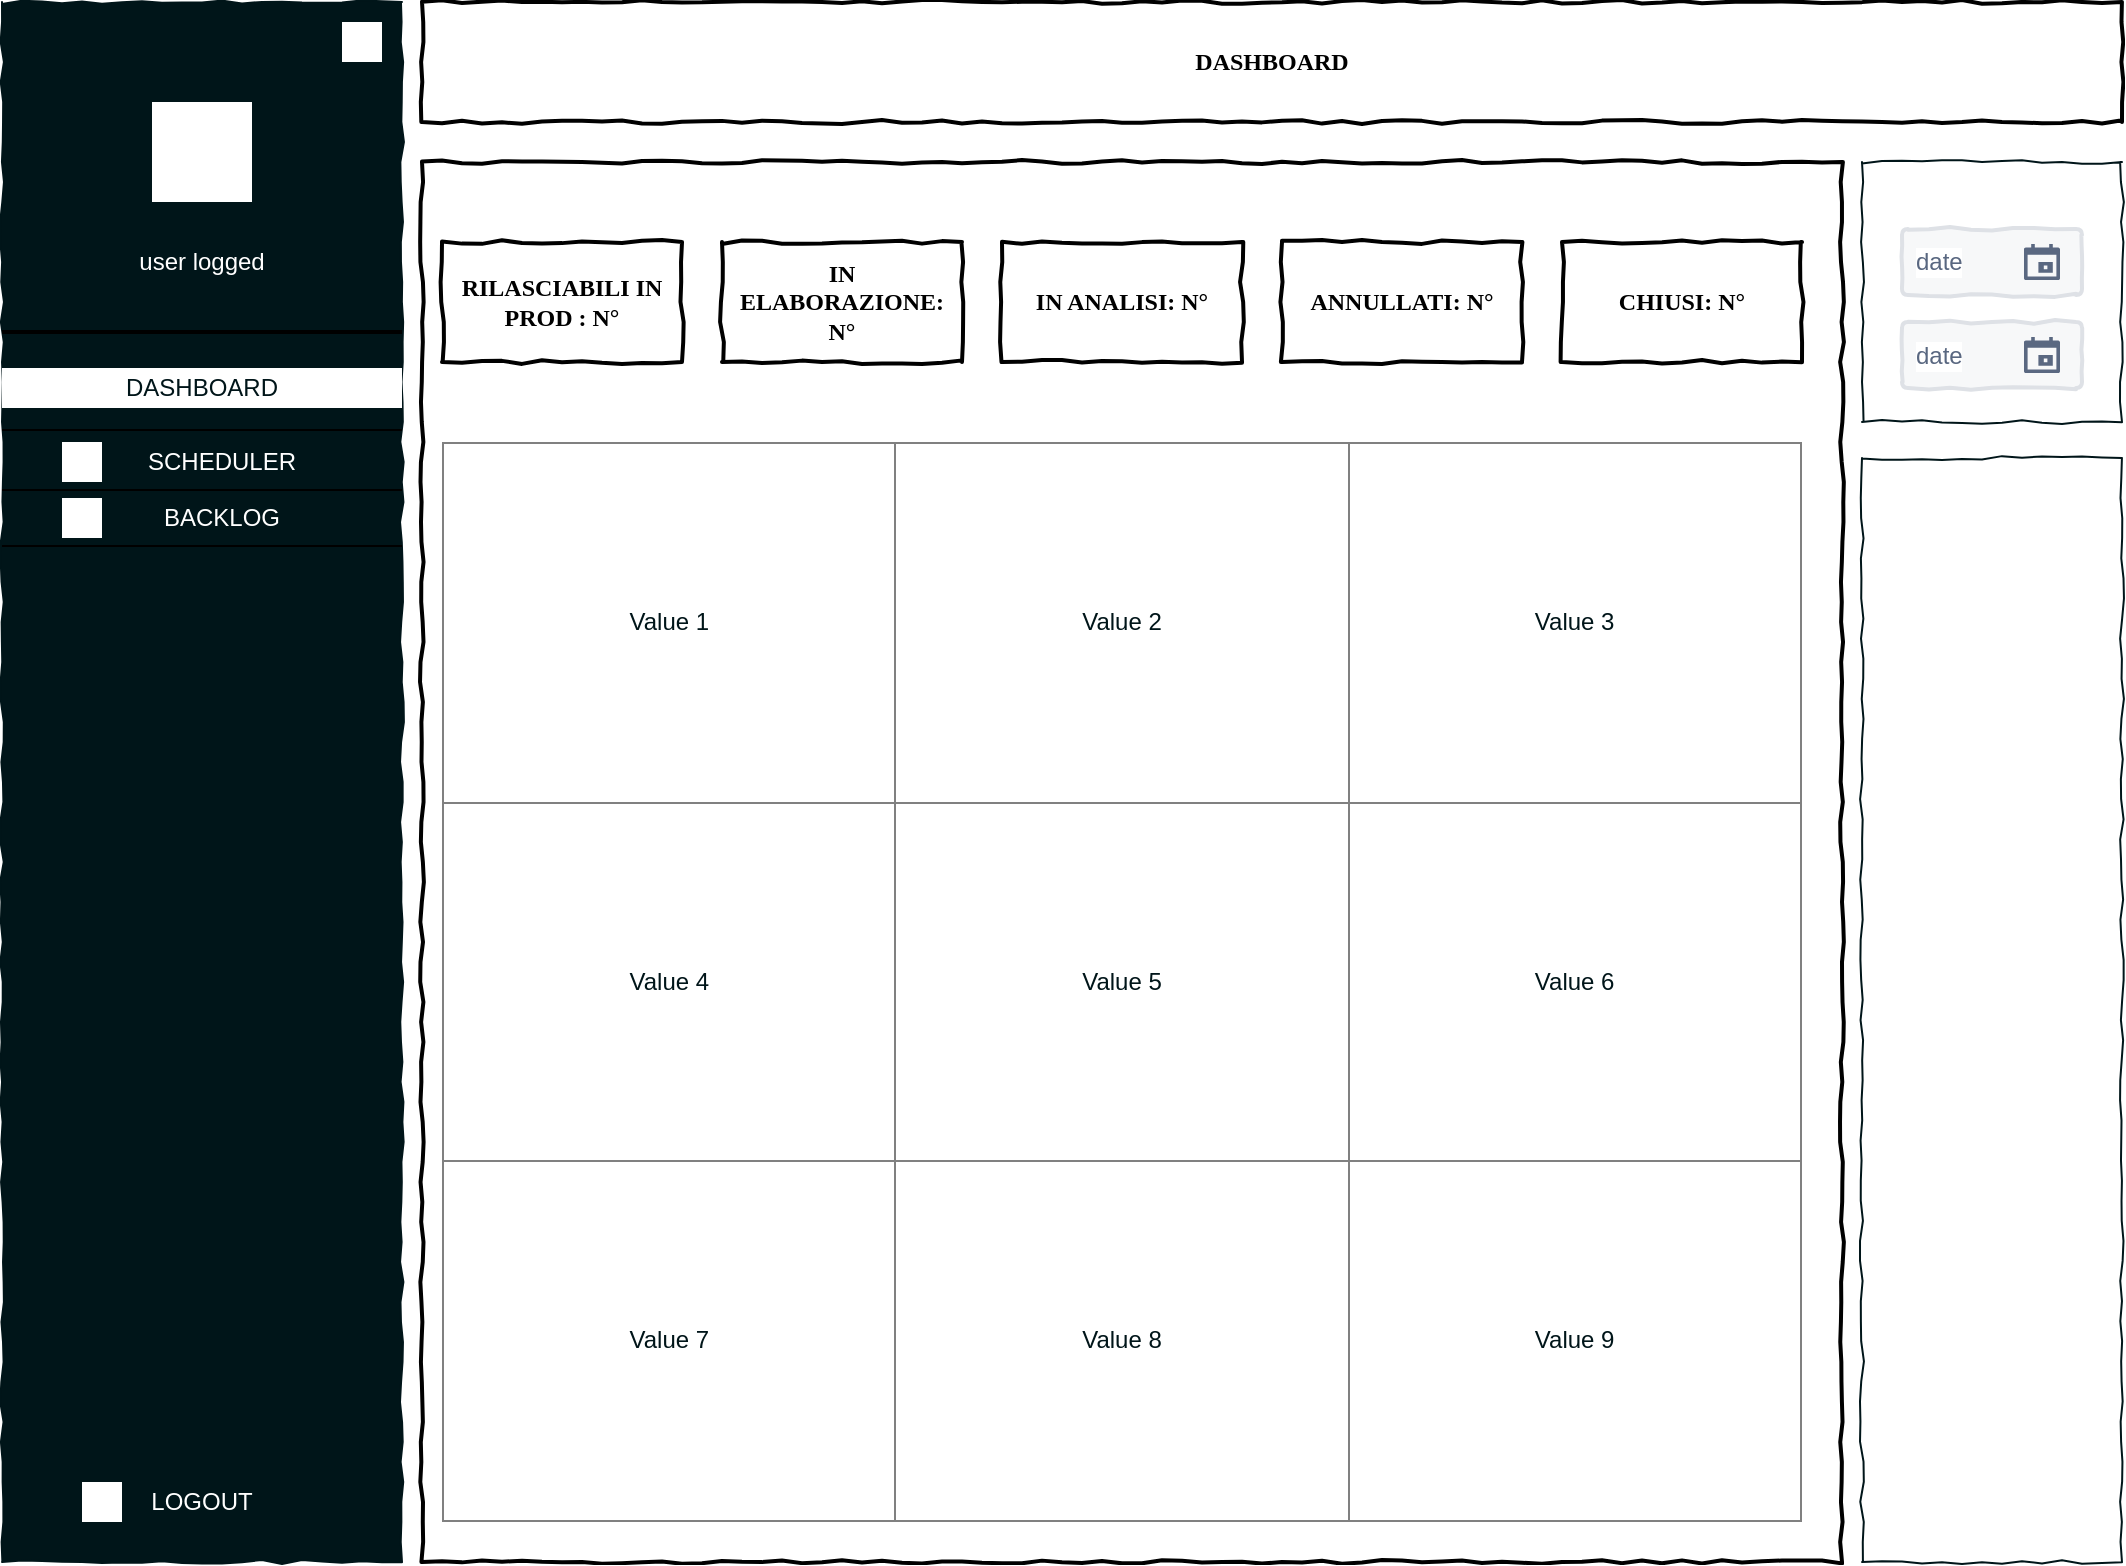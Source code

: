 <mxfile version="12.9.3" type="device"><diagram name="Page-1" id="03018318-947c-dd8e-b7a3-06fadd420f32"><mxGraphModel dx="1102" dy="510" grid="1" gridSize="10" guides="1" tooltips="1" connect="1" arrows="1" fold="1" page="1" pageScale="1" pageWidth="1100" pageHeight="850" background="#ffffff" math="0" shadow="0"><root><mxCell id="0"/><mxCell id="1" parent="0"/><mxCell id="677b7b8949515195-8" value="" style="whiteSpace=wrap;html=1;rounded=0;shadow=0;labelBackgroundColor=none;strokeWidth=1;fillColor=#001519;fontFamily=Verdana;fontSize=12;align=center;comic=1;strokeColor=#001519;" parent="1" vertex="1"><mxGeometry x="30" y="40" width="200" height="780" as="geometry"/></mxCell><mxCell id="aFReaDthuOYdyUxq0gTo-1" value="" style="shape=image;html=1;verticalAlign=top;verticalLabelPosition=bottom;labelBackgroundColor=#ffffff;imageAspect=0;aspect=fixed;image=https://cdn2.iconfinder.com/data/icons/essential-web-5/50/pin-board-mark-point-fasten-128.png;imageBackground=#ffffff;" vertex="1" parent="1"><mxGeometry x="200" y="50" width="20" height="20" as="geometry"/></mxCell><mxCell id="aFReaDthuOYdyUxq0gTo-4" value="" style="shape=image;html=1;verticalAlign=top;verticalLabelPosition=bottom;labelBackgroundColor=#ffffff;imageAspect=0;aspect=fixed;image=https://cdn2.iconfinder.com/data/icons/ios-7-icons/50/user_male2-128.png;imageBackground=#ffffff;fontColor=#FFFFFF;labelBorderColor=#FFFFFF;" vertex="1" parent="1"><mxGeometry x="105" y="90" width="50" height="50" as="geometry"/></mxCell><mxCell id="aFReaDthuOYdyUxq0gTo-6" value="" style="line;strokeWidth=2;html=1;" vertex="1" parent="1"><mxGeometry x="30" y="200" width="200" height="10" as="geometry"/></mxCell><mxCell id="aFReaDthuOYdyUxq0gTo-7" value="Text" style="text;html=1;strokeColor=none;fillColor=none;align=center;verticalAlign=middle;whiteSpace=wrap;rounded=0;fontColor=#FFFFFF;" vertex="1" parent="1"><mxGeometry x="520" y="280" width="40" height="20" as="geometry"/></mxCell><mxCell id="aFReaDthuOYdyUxq0gTo-10" value="user logged" style="text;html=1;strokeColor=none;fillColor=none;align=center;verticalAlign=middle;whiteSpace=wrap;rounded=0;fontColor=#FFFFFF;" vertex="1" parent="1"><mxGeometry x="80" y="160" width="100" height="20" as="geometry"/></mxCell><mxCell id="aFReaDthuOYdyUxq0gTo-11" value="DASHBOARD" style="text;html=1;strokeColor=none;fillColor=#ffffff;align=center;verticalAlign=middle;whiteSpace=wrap;rounded=0;fontColor=#001519;labelBackgroundColor=#ffffff;" vertex="1" parent="1"><mxGeometry x="30" y="223" width="200" height="20" as="geometry"/></mxCell><mxCell id="aFReaDthuOYdyUxq0gTo-12" value="SCHEDULER" style="text;html=1;strokeColor=none;fillColor=none;align=center;verticalAlign=middle;whiteSpace=wrap;rounded=0;fontColor=#FFFFFF;" vertex="1" parent="1"><mxGeometry x="40" y="260" width="200" height="20" as="geometry"/></mxCell><mxCell id="aFReaDthuOYdyUxq0gTo-13" value="BACKLOG" style="text;html=1;strokeColor=none;fillColor=none;align=center;verticalAlign=middle;whiteSpace=wrap;rounded=0;fontColor=#FFFFFF;" vertex="1" parent="1"><mxGeometry x="50" y="288" width="180" height="20" as="geometry"/></mxCell><mxCell id="aFReaDthuOYdyUxq0gTo-15" value="DASHBOARD" style="html=1;whiteSpace=wrap;comic=1;strokeWidth=2;fontFamily=Comic Sans MS;fontStyle=1;fillColor=#FFFFFF;" vertex="1" parent="1"><mxGeometry x="240" y="40" width="850" height="60" as="geometry"/></mxCell><mxCell id="aFReaDthuOYdyUxq0gTo-18" value="" style="html=1;whiteSpace=wrap;comic=1;strokeWidth=2;fontFamily=Comic Sans MS;fontStyle=1;fillColor=#FFFFFF;" vertex="1" parent="1"><mxGeometry x="240" y="120" width="710" height="700" as="geometry"/></mxCell><mxCell id="aFReaDthuOYdyUxq0gTo-19" value="RILASCIABILI IN PROD : N°" style="html=1;whiteSpace=wrap;comic=1;strokeWidth=2;fontFamily=Comic Sans MS;fontStyle=1;fillColor=#FFFFFF;" vertex="1" parent="1"><mxGeometry x="250" y="160" width="120" height="60" as="geometry"/></mxCell><mxCell id="aFReaDthuOYdyUxq0gTo-25" value="" style="line;strokeWidth=1;fillColor=none;align=left;verticalAlign=middle;spacingTop=-1;spacingLeft=3;spacingRight=3;rotatable=0;labelPosition=right;points=[];portConstraint=eastwest;fontSize=12;labelBackgroundColor=#ffffff;" vertex="1" parent="1"><mxGeometry x="30" y="250" width="200" height="8" as="geometry"/></mxCell><mxCell id="aFReaDthuOYdyUxq0gTo-26" value="" style="line;strokeWidth=1;fillColor=none;align=left;verticalAlign=middle;spacingTop=-1;spacingLeft=3;spacingRight=3;rotatable=0;labelPosition=right;points=[];portConstraint=eastwest;fontSize=12;labelBackgroundColor=#ffffff;" vertex="1" parent="1"><mxGeometry x="30" y="280" width="200" height="8" as="geometry"/></mxCell><mxCell id="aFReaDthuOYdyUxq0gTo-28" value="" style="line;strokeWidth=1;fillColor=none;align=left;verticalAlign=middle;spacingTop=-1;spacingLeft=3;spacingRight=3;rotatable=0;labelPosition=right;points=[];portConstraint=eastwest;fontSize=12;labelBackgroundColor=#ffffff;" vertex="1" parent="1"><mxGeometry x="30" y="308" width="200" height="8" as="geometry"/></mxCell><mxCell id="aFReaDthuOYdyUxq0gTo-29" value="IN ELABORAZIONE: N°" style="html=1;whiteSpace=wrap;comic=1;strokeWidth=2;fontFamily=Comic Sans MS;fontStyle=1;fillColor=#FFFFFF;" vertex="1" parent="1"><mxGeometry x="390" y="160" width="120" height="60" as="geometry"/></mxCell><mxCell id="aFReaDthuOYdyUxq0gTo-30" value="IN ANALISI: N°" style="html=1;whiteSpace=wrap;comic=1;strokeWidth=2;fontFamily=Comic Sans MS;fontStyle=1;fillColor=#FFFFFF;" vertex="1" parent="1"><mxGeometry x="530" y="160" width="120" height="60" as="geometry"/></mxCell><mxCell id="aFReaDthuOYdyUxq0gTo-32" value="&lt;table border=&quot;1&quot; width=&quot;100%&quot; height=&quot;100%&quot; style=&quot;width:100%;height:100%;border-collapse:collapse;&quot;&gt;&lt;tr&gt;&lt;td align=&quot;center&quot;&gt;Value 1&lt;/td&gt;&lt;td align=&quot;center&quot;&gt;Value 2&lt;/td&gt;&lt;td align=&quot;center&quot;&gt;Value 3&lt;/td&gt;&lt;/tr&gt;&lt;tr&gt;&lt;td align=&quot;center&quot;&gt;Value 4&lt;/td&gt;&lt;td align=&quot;center&quot;&gt;Value 5&lt;/td&gt;&lt;td align=&quot;center&quot;&gt;Value 6&lt;/td&gt;&lt;/tr&gt;&lt;tr&gt;&lt;td align=&quot;center&quot;&gt;Value 7&lt;/td&gt;&lt;td align=&quot;center&quot;&gt;Value 8&lt;/td&gt;&lt;td align=&quot;center&quot;&gt;Value 9&lt;/td&gt;&lt;/tr&gt;&lt;/table&gt;" style="text;html=1;strokeColor=none;fillColor=none;overflow=fill;rounded=0;shadow=0;glass=0;comic=1;labelBackgroundColor=#ffffff;fontColor=#001519;" vertex="1" parent="1"><mxGeometry x="250" y="260" width="680" height="540" as="geometry"/></mxCell><mxCell id="aFReaDthuOYdyUxq0gTo-33" value="ANNULLATI: N°" style="html=1;whiteSpace=wrap;comic=1;strokeWidth=2;fontFamily=Comic Sans MS;fontStyle=1;fillColor=#FFFFFF;" vertex="1" parent="1"><mxGeometry x="670" y="160" width="120" height="60" as="geometry"/></mxCell><mxCell id="aFReaDthuOYdyUxq0gTo-34" value="CHIUSI: N°" style="html=1;whiteSpace=wrap;comic=1;strokeWidth=2;fontFamily=Comic Sans MS;fontStyle=1;fillColor=#FFFFFF;" vertex="1" parent="1"><mxGeometry x="810" y="160" width="120" height="60" as="geometry"/></mxCell><mxCell id="aFReaDthuOYdyUxq0gTo-35" value="" style="whiteSpace=wrap;html=1;aspect=fixed;rounded=0;shadow=0;glass=0;comic=1;labelBackgroundColor=#ffffff;strokeColor=#001519;fillColor=#ffffff;fontColor=#001519;" vertex="1" parent="1"><mxGeometry x="960" y="120" width="130" height="130" as="geometry"/></mxCell><mxCell id="aFReaDthuOYdyUxq0gTo-37" value="date" style="rounded=1;arcSize=9;fillColor=#F7F8F9;align=left;spacingLeft=5;strokeColor=#DEE1E6;html=1;strokeWidth=2;fontColor=#596780;fontSize=12;shadow=0;glass=0;comic=1;labelBackgroundColor=#ffffff;" vertex="1" parent="1"><mxGeometry x="980" y="153.5" width="90" height="33" as="geometry"/></mxCell><mxCell id="aFReaDthuOYdyUxq0gTo-38" value="" style="shape=mxgraph.gmdl.calendar;fillColor=#5A6881;strokeColor=none" vertex="1" parent="aFReaDthuOYdyUxq0gTo-37"><mxGeometry x="1" y="0.5" width="18" height="18" relative="1" as="geometry"><mxPoint x="-29" y="-9" as="offset"/></mxGeometry></mxCell><mxCell id="aFReaDthuOYdyUxq0gTo-39" value="date" style="rounded=1;arcSize=9;fillColor=#F7F8F9;align=left;spacingLeft=5;strokeColor=#DEE1E6;html=1;strokeWidth=2;fontColor=#596780;fontSize=12;shadow=0;glass=0;comic=1;labelBackgroundColor=#ffffff;" vertex="1" parent="1"><mxGeometry x="980" y="200" width="90" height="33" as="geometry"/></mxCell><mxCell id="aFReaDthuOYdyUxq0gTo-40" value="" style="shape=mxgraph.gmdl.calendar;fillColor=#5A6881;strokeColor=none" vertex="1" parent="aFReaDthuOYdyUxq0gTo-39"><mxGeometry x="1" y="0.5" width="18" height="18" relative="1" as="geometry"><mxPoint x="-29" y="-9" as="offset"/></mxGeometry></mxCell><mxCell id="aFReaDthuOYdyUxq0gTo-41" value="" style="shape=image;html=1;verticalAlign=top;verticalLabelPosition=bottom;labelBackgroundColor=#ffffff;imageAspect=0;aspect=fixed;image=https://cdn2.iconfinder.com/data/icons/ui-basic-glyph/512/UI_Basic_GLYPH-60-128.png;rounded=0;shadow=0;glass=0;comic=1;strokeColor=#001519;fillColor=#ffffff;fontColor=#001519;" vertex="1" parent="1"><mxGeometry x="960" y="54" width="38" height="38" as="geometry"/></mxCell><mxCell id="aFReaDthuOYdyUxq0gTo-42" value="" style="shape=image;html=1;verticalAlign=top;verticalLabelPosition=bottom;labelBackgroundColor=#ffffff;imageAspect=0;aspect=fixed;image=https://cdn4.iconfinder.com/data/icons/ionicons/512/icon-search-128.png;rounded=0;shadow=0;glass=0;comic=1;strokeColor=#001519;fillColor=#ffffff;fontColor=#001519;" vertex="1" parent="1"><mxGeometry x="1020" y="52" width="40" height="40" as="geometry"/></mxCell><mxCell id="aFReaDthuOYdyUxq0gTo-43" value="" style="shape=image;html=1;verticalAlign=top;verticalLabelPosition=bottom;labelBackgroundColor=#ffffff;imageAspect=0;aspect=fixed;image=https://cdn4.iconfinder.com/data/icons/wirecons-free-vector-icons/32/menu-alt-128.png;rounded=0;shadow=0;glass=0;comic=1;strokeColor=#001519;fillColor=#ffffff;fontColor=#001519;" vertex="1" parent="1"><mxGeometry x="250" y="57" width="28" height="28" as="geometry"/></mxCell><mxCell id="aFReaDthuOYdyUxq0gTo-44" value="" style="whiteSpace=wrap;html=1;rounded=0;shadow=0;glass=0;comic=1;labelBackgroundColor=#ffffff;strokeColor=#001519;fillColor=#ffffff;fontColor=#001519;" vertex="1" parent="1"><mxGeometry x="960" y="268" width="130" height="552" as="geometry"/></mxCell><mxCell id="aFReaDthuOYdyUxq0gTo-45" value="" style="shape=image;html=1;verticalAlign=top;verticalLabelPosition=bottom;labelBackgroundColor=#ffffff;imageAspect=0;aspect=fixed;image=https://cdn1.iconfinder.com/data/icons/common-version-3-0/1024/Pai_Chart-128.png;rounded=0;shadow=0;glass=0;comic=1;strokeColor=#001519;fillColor=#ffffff;fontColor=#001519;" vertex="1" parent="1"><mxGeometry x="962" y="390" width="128" height="128" as="geometry"/></mxCell><mxCell id="aFReaDthuOYdyUxq0gTo-46" value="LOGOUT" style="text;html=1;strokeColor=none;fillColor=none;align=center;verticalAlign=middle;whiteSpace=wrap;rounded=0;shadow=0;glass=0;comic=1;labelBackgroundColor=#001519;fontColor=#FFFFFF;" vertex="1" parent="1"><mxGeometry x="70" y="780" width="120" height="20" as="geometry"/></mxCell><mxCell id="aFReaDthuOYdyUxq0gTo-47" value="" style="shape=image;html=1;verticalAlign=top;verticalLabelPosition=bottom;labelBackgroundColor=#ffffff;imageAspect=0;aspect=fixed;image=https://cdn3.iconfinder.com/data/icons/geosm-e-commerce/48/exit-3-128.png;rounded=0;shadow=0;glass=0;comic=1;strokeColor=#001519;fillColor=#ffffff;fontColor=#FFFFFF;imageBackground=#ffffff;" vertex="1" parent="1"><mxGeometry x="70" y="780" width="20" height="20" as="geometry"/></mxCell><mxCell id="aFReaDthuOYdyUxq0gTo-49" value="" style="shape=image;html=1;verticalAlign=top;verticalLabelPosition=bottom;labelBackgroundColor=#ffffff;imageAspect=0;aspect=fixed;image=https://cdn0.iconfinder.com/data/icons/octicons/1024/home-128.png;rounded=0;shadow=0;glass=0;comic=1;strokeColor=#001519;fillColor=#ffffff;fontColor=#FFFFFF;" vertex="1" parent="1"><mxGeometry x="60" y="223" width="20" height="20" as="geometry"/></mxCell><mxCell id="aFReaDthuOYdyUxq0gTo-50" value="" style="shape=image;html=1;verticalAlign=top;verticalLabelPosition=bottom;labelBackgroundColor=#ffffff;imageAspect=0;aspect=fixed;image=https://cdn1.iconfinder.com/data/icons/material-core/20/schedule-128.png;rounded=0;shadow=0;glass=0;comic=1;strokeColor=#001519;fillColor=#ffffff;fontColor=#FFFFFF;imageBackground=#ffffff;" vertex="1" parent="1"><mxGeometry x="60" y="260" width="20" height="20" as="geometry"/></mxCell><mxCell id="aFReaDthuOYdyUxq0gTo-51" value="" style="shape=image;html=1;verticalAlign=top;verticalLabelPosition=bottom;labelBackgroundColor=#ffffff;imageAspect=0;aspect=fixed;image=https://cdn3.iconfinder.com/data/icons/google-material-design-icons/48/ic_assignment_turned_in_48px-128.png;rounded=0;shadow=0;glass=0;comic=1;strokeColor=#001519;fillColor=#ffffff;fontColor=#FFFFFF;imageBackground=#ffffff;" vertex="1" parent="1"><mxGeometry x="60" y="288" width="20" height="20" as="geometry"/></mxCell></root></mxGraphModel></diagram></mxfile>